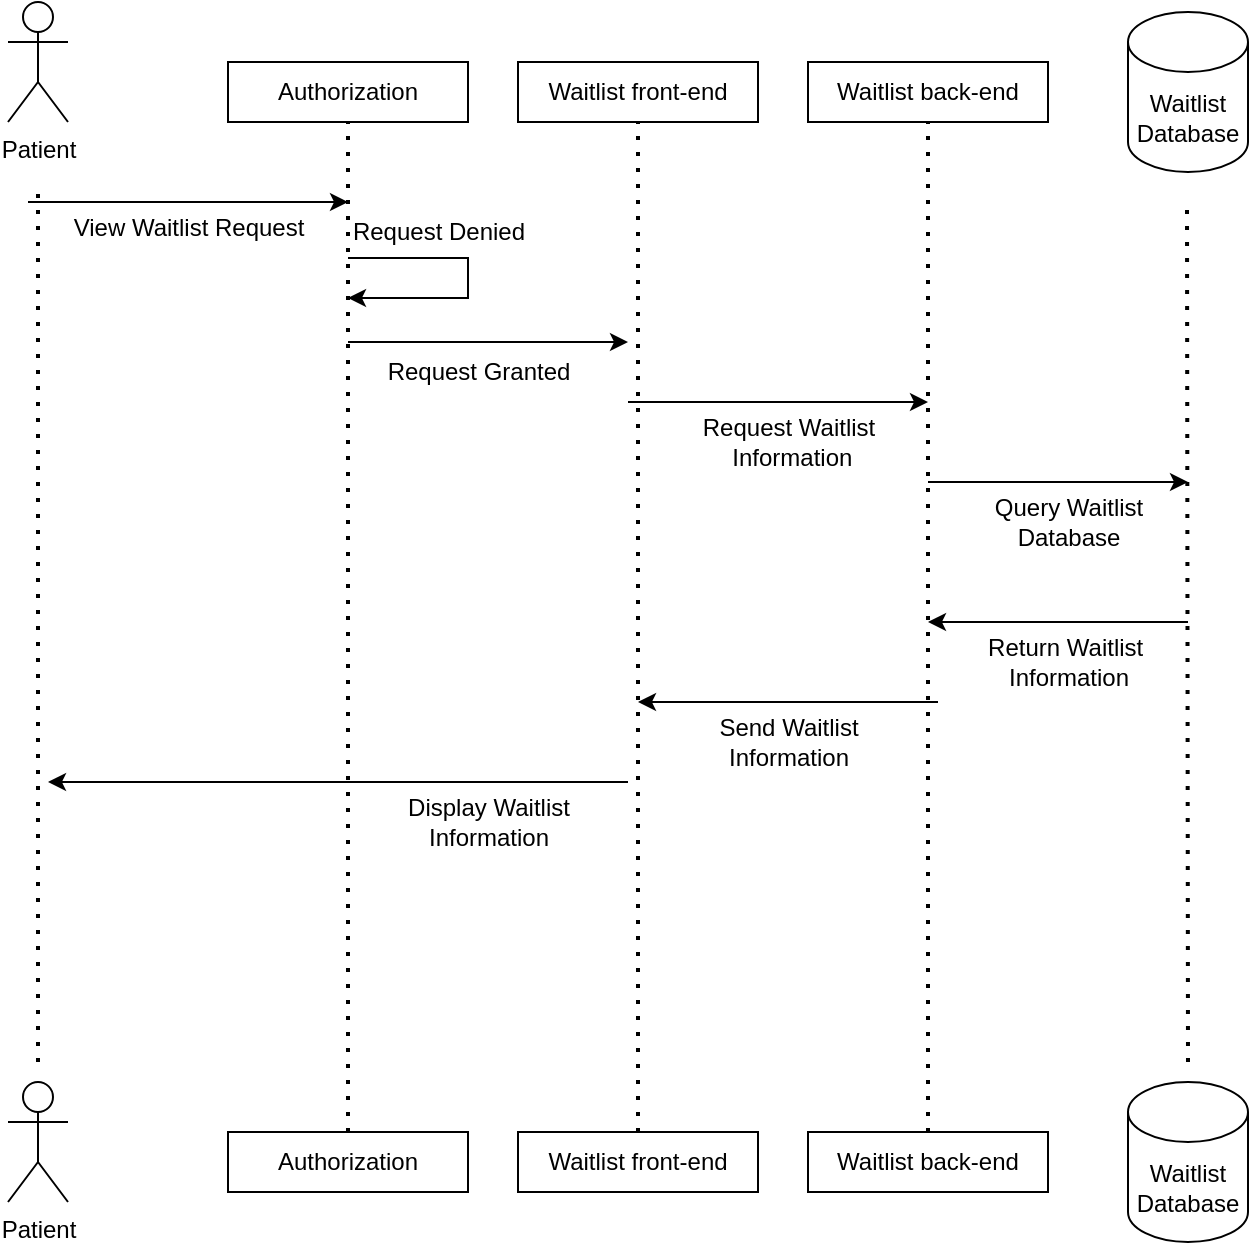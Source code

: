 <mxfile version="22.0.4" type="github">
  <diagram name="Page-1" id="2YBvvXClWsGukQMizWep">
    <mxGraphModel dx="1434" dy="828" grid="1" gridSize="10" guides="1" tooltips="1" connect="1" arrows="1" fold="1" page="1" pageScale="1" pageWidth="850" pageHeight="1100" math="0" shadow="0">
      <root>
        <mxCell id="0" />
        <mxCell id="1" parent="0" />
        <mxCell id="3YjP-VtUZFRfEI36QcWI-23" value="Patient&lt;br&gt;" style="shape=umlActor;verticalLabelPosition=bottom;verticalAlign=top;html=1;outlineConnect=0;" parent="1" vertex="1">
          <mxGeometry x="50" y="20" width="30" height="60" as="geometry" />
        </mxCell>
        <mxCell id="3YjP-VtUZFRfEI36QcWI-24" value="Patient" style="shape=umlActor;verticalLabelPosition=bottom;verticalAlign=top;html=1;outlineConnect=0;" parent="1" vertex="1">
          <mxGeometry x="50" y="560" width="30" height="60" as="geometry" />
        </mxCell>
        <mxCell id="3YjP-VtUZFRfEI36QcWI-29" value="Waitlist&lt;br&gt;Database" style="shape=cylinder3;whiteSpace=wrap;html=1;boundedLbl=1;backgroundOutline=1;size=15;" parent="1" vertex="1">
          <mxGeometry x="610" y="25" width="60" height="80" as="geometry" />
        </mxCell>
        <mxCell id="3YjP-VtUZFRfEI36QcWI-30" value="Waitlist&lt;br&gt;Database" style="shape=cylinder3;whiteSpace=wrap;html=1;boundedLbl=1;backgroundOutline=1;size=15;" parent="1" vertex="1">
          <mxGeometry x="610" y="560" width="60" height="80" as="geometry" />
        </mxCell>
        <mxCell id="W2MoO-iMPBUgyV7A-cYE-4" value="Authorization" style="rounded=0;whiteSpace=wrap;html=1;" vertex="1" parent="1">
          <mxGeometry x="160" y="50" width="120" height="30" as="geometry" />
        </mxCell>
        <mxCell id="W2MoO-iMPBUgyV7A-cYE-7" value="" style="endArrow=none;dashed=1;html=1;dashPattern=1 3;strokeWidth=2;rounded=0;" edge="1" parent="1">
          <mxGeometry width="50" height="50" relative="1" as="geometry">
            <mxPoint x="65" y="550" as="sourcePoint" />
            <mxPoint x="65" y="110" as="targetPoint" />
          </mxGeometry>
        </mxCell>
        <mxCell id="W2MoO-iMPBUgyV7A-cYE-10" value="" style="endArrow=none;dashed=1;html=1;dashPattern=1 3;strokeWidth=2;rounded=0;entryX=0.5;entryY=1;entryDx=0;entryDy=0;exitX=0.5;exitY=0;exitDx=0;exitDy=0;" edge="1" parent="1" source="W2MoO-iMPBUgyV7A-cYE-40" target="W2MoO-iMPBUgyV7A-cYE-15">
          <mxGeometry width="50" height="50" relative="1" as="geometry">
            <mxPoint x="510" y="550" as="sourcePoint" />
            <mxPoint x="509.5" y="120" as="targetPoint" />
          </mxGeometry>
        </mxCell>
        <mxCell id="W2MoO-iMPBUgyV7A-cYE-12" value="" style="endArrow=none;dashed=1;html=1;dashPattern=1 3;strokeWidth=2;rounded=0;entryX=0.5;entryY=1;entryDx=0;entryDy=0;exitX=0.5;exitY=0;exitDx=0;exitDy=0;" edge="1" parent="1" source="W2MoO-iMPBUgyV7A-cYE-39" target="W2MoO-iMPBUgyV7A-cYE-16">
          <mxGeometry width="50" height="50" relative="1" as="geometry">
            <mxPoint x="365" y="550" as="sourcePoint" />
            <mxPoint x="364.5" y="120" as="targetPoint" />
          </mxGeometry>
        </mxCell>
        <mxCell id="W2MoO-iMPBUgyV7A-cYE-13" value="" style="endArrow=none;dashed=1;html=1;dashPattern=1 3;strokeWidth=2;rounded=0;entryX=0.5;entryY=1;entryDx=0;entryDy=0;exitX=0.5;exitY=0;exitDx=0;exitDy=0;" edge="1" parent="1" source="W2MoO-iMPBUgyV7A-cYE-38" target="W2MoO-iMPBUgyV7A-cYE-4">
          <mxGeometry width="50" height="50" relative="1" as="geometry">
            <mxPoint x="220" y="550" as="sourcePoint" />
            <mxPoint x="219.5" y="120" as="targetPoint" />
          </mxGeometry>
        </mxCell>
        <mxCell id="W2MoO-iMPBUgyV7A-cYE-15" value="Waitlist back-end" style="rounded=0;whiteSpace=wrap;html=1;" vertex="1" parent="1">
          <mxGeometry x="450" y="50" width="120" height="30" as="geometry" />
        </mxCell>
        <mxCell id="W2MoO-iMPBUgyV7A-cYE-16" value="Waitlist front-end" style="rounded=0;whiteSpace=wrap;html=1;" vertex="1" parent="1">
          <mxGeometry x="305" y="50" width="120" height="30" as="geometry" />
        </mxCell>
        <mxCell id="W2MoO-iMPBUgyV7A-cYE-18" value="" style="endArrow=none;dashed=1;html=1;dashPattern=1 3;strokeWidth=2;rounded=0;" edge="1" parent="1">
          <mxGeometry width="50" height="50" relative="1" as="geometry">
            <mxPoint x="640" y="550" as="sourcePoint" />
            <mxPoint x="639.5" y="120" as="targetPoint" />
          </mxGeometry>
        </mxCell>
        <mxCell id="W2MoO-iMPBUgyV7A-cYE-19" value="" style="endArrow=classic;html=1;rounded=0;" edge="1" parent="1">
          <mxGeometry width="50" height="50" relative="1" as="geometry">
            <mxPoint x="60" y="120" as="sourcePoint" />
            <mxPoint x="220" y="120" as="targetPoint" />
          </mxGeometry>
        </mxCell>
        <mxCell id="W2MoO-iMPBUgyV7A-cYE-20" value="View Waitlist Request" style="text;html=1;align=center;verticalAlign=middle;resizable=0;points=[];autosize=1;strokeColor=none;fillColor=none;" vertex="1" parent="1">
          <mxGeometry x="70" y="118" width="140" height="30" as="geometry" />
        </mxCell>
        <mxCell id="W2MoO-iMPBUgyV7A-cYE-22" value="" style="endArrow=classic;html=1;rounded=0;" edge="1" parent="1">
          <mxGeometry width="50" height="50" relative="1" as="geometry">
            <mxPoint x="220" y="148" as="sourcePoint" />
            <mxPoint x="220" y="168" as="targetPoint" />
            <Array as="points">
              <mxPoint x="280" y="148" />
              <mxPoint x="280" y="168" />
              <mxPoint x="250" y="168" />
            </Array>
          </mxGeometry>
        </mxCell>
        <mxCell id="W2MoO-iMPBUgyV7A-cYE-23" value="Request Denied" style="text;html=1;align=center;verticalAlign=middle;resizable=0;points=[];autosize=1;strokeColor=none;fillColor=none;" vertex="1" parent="1">
          <mxGeometry x="210" y="120" width="110" height="30" as="geometry" />
        </mxCell>
        <mxCell id="W2MoO-iMPBUgyV7A-cYE-24" value="" style="endArrow=classic;html=1;rounded=0;" edge="1" parent="1">
          <mxGeometry width="50" height="50" relative="1" as="geometry">
            <mxPoint x="220" y="190" as="sourcePoint" />
            <mxPoint x="360" y="190" as="targetPoint" />
          </mxGeometry>
        </mxCell>
        <mxCell id="W2MoO-iMPBUgyV7A-cYE-25" value="Request Granted" style="text;html=1;align=center;verticalAlign=middle;resizable=0;points=[];autosize=1;strokeColor=none;fillColor=none;" vertex="1" parent="1">
          <mxGeometry x="230" y="190" width="110" height="30" as="geometry" />
        </mxCell>
        <mxCell id="W2MoO-iMPBUgyV7A-cYE-27" value="" style="endArrow=classic;html=1;rounded=0;" edge="1" parent="1">
          <mxGeometry width="50" height="50" relative="1" as="geometry">
            <mxPoint x="360" y="220" as="sourcePoint" />
            <mxPoint x="510" y="220" as="targetPoint" />
          </mxGeometry>
        </mxCell>
        <mxCell id="W2MoO-iMPBUgyV7A-cYE-28" value="Request Waitlist&lt;br&gt;&amp;nbsp;Information" style="text;html=1;align=center;verticalAlign=middle;resizable=0;points=[];autosize=1;strokeColor=none;fillColor=none;" vertex="1" parent="1">
          <mxGeometry x="385" y="220" width="110" height="40" as="geometry" />
        </mxCell>
        <mxCell id="W2MoO-iMPBUgyV7A-cYE-29" value="" style="endArrow=classic;html=1;rounded=0;" edge="1" parent="1">
          <mxGeometry width="50" height="50" relative="1" as="geometry">
            <mxPoint x="510" y="260" as="sourcePoint" />
            <mxPoint x="640" y="260" as="targetPoint" />
          </mxGeometry>
        </mxCell>
        <mxCell id="W2MoO-iMPBUgyV7A-cYE-30" value="Query Waitlist&lt;br&gt;Database" style="text;html=1;align=center;verticalAlign=middle;resizable=0;points=[];autosize=1;strokeColor=none;fillColor=none;" vertex="1" parent="1">
          <mxGeometry x="530" y="260" width="100" height="40" as="geometry" />
        </mxCell>
        <mxCell id="W2MoO-iMPBUgyV7A-cYE-31" value="" style="endArrow=classic;html=1;rounded=0;" edge="1" parent="1">
          <mxGeometry width="50" height="50" relative="1" as="geometry">
            <mxPoint x="640" y="330" as="sourcePoint" />
            <mxPoint x="510" y="330" as="targetPoint" />
          </mxGeometry>
        </mxCell>
        <mxCell id="W2MoO-iMPBUgyV7A-cYE-32" value="Return Waitlist&amp;nbsp;&lt;br&gt;Information" style="text;html=1;align=center;verticalAlign=middle;resizable=0;points=[];autosize=1;strokeColor=none;fillColor=none;" vertex="1" parent="1">
          <mxGeometry x="530" y="330" width="100" height="40" as="geometry" />
        </mxCell>
        <mxCell id="W2MoO-iMPBUgyV7A-cYE-34" value="" style="endArrow=classic;html=1;rounded=0;" edge="1" parent="1">
          <mxGeometry width="50" height="50" relative="1" as="geometry">
            <mxPoint x="515" y="370" as="sourcePoint" />
            <mxPoint x="365" y="370" as="targetPoint" />
          </mxGeometry>
        </mxCell>
        <mxCell id="W2MoO-iMPBUgyV7A-cYE-35" value="Send Waitlist&lt;br&gt;Information" style="text;html=1;align=center;verticalAlign=middle;resizable=0;points=[];autosize=1;strokeColor=none;fillColor=none;" vertex="1" parent="1">
          <mxGeometry x="395" y="370" width="90" height="40" as="geometry" />
        </mxCell>
        <mxCell id="W2MoO-iMPBUgyV7A-cYE-36" value="" style="endArrow=classic;html=1;rounded=0;" edge="1" parent="1">
          <mxGeometry width="50" height="50" relative="1" as="geometry">
            <mxPoint x="360" y="410" as="sourcePoint" />
            <mxPoint x="70" y="410" as="targetPoint" />
          </mxGeometry>
        </mxCell>
        <mxCell id="W2MoO-iMPBUgyV7A-cYE-37" value="Display Waitlist&lt;br&gt;Information" style="text;html=1;align=center;verticalAlign=middle;resizable=0;points=[];autosize=1;strokeColor=none;fillColor=none;" vertex="1" parent="1">
          <mxGeometry x="240" y="410" width="100" height="40" as="geometry" />
        </mxCell>
        <mxCell id="W2MoO-iMPBUgyV7A-cYE-38" value="Authorization" style="rounded=0;whiteSpace=wrap;html=1;" vertex="1" parent="1">
          <mxGeometry x="160" y="585" width="120" height="30" as="geometry" />
        </mxCell>
        <mxCell id="W2MoO-iMPBUgyV7A-cYE-39" value="Waitlist front-end" style="rounded=0;whiteSpace=wrap;html=1;" vertex="1" parent="1">
          <mxGeometry x="305" y="585" width="120" height="30" as="geometry" />
        </mxCell>
        <mxCell id="W2MoO-iMPBUgyV7A-cYE-40" value="Waitlist back-end" style="rounded=0;whiteSpace=wrap;html=1;" vertex="1" parent="1">
          <mxGeometry x="450" y="585" width="120" height="30" as="geometry" />
        </mxCell>
      </root>
    </mxGraphModel>
  </diagram>
</mxfile>
